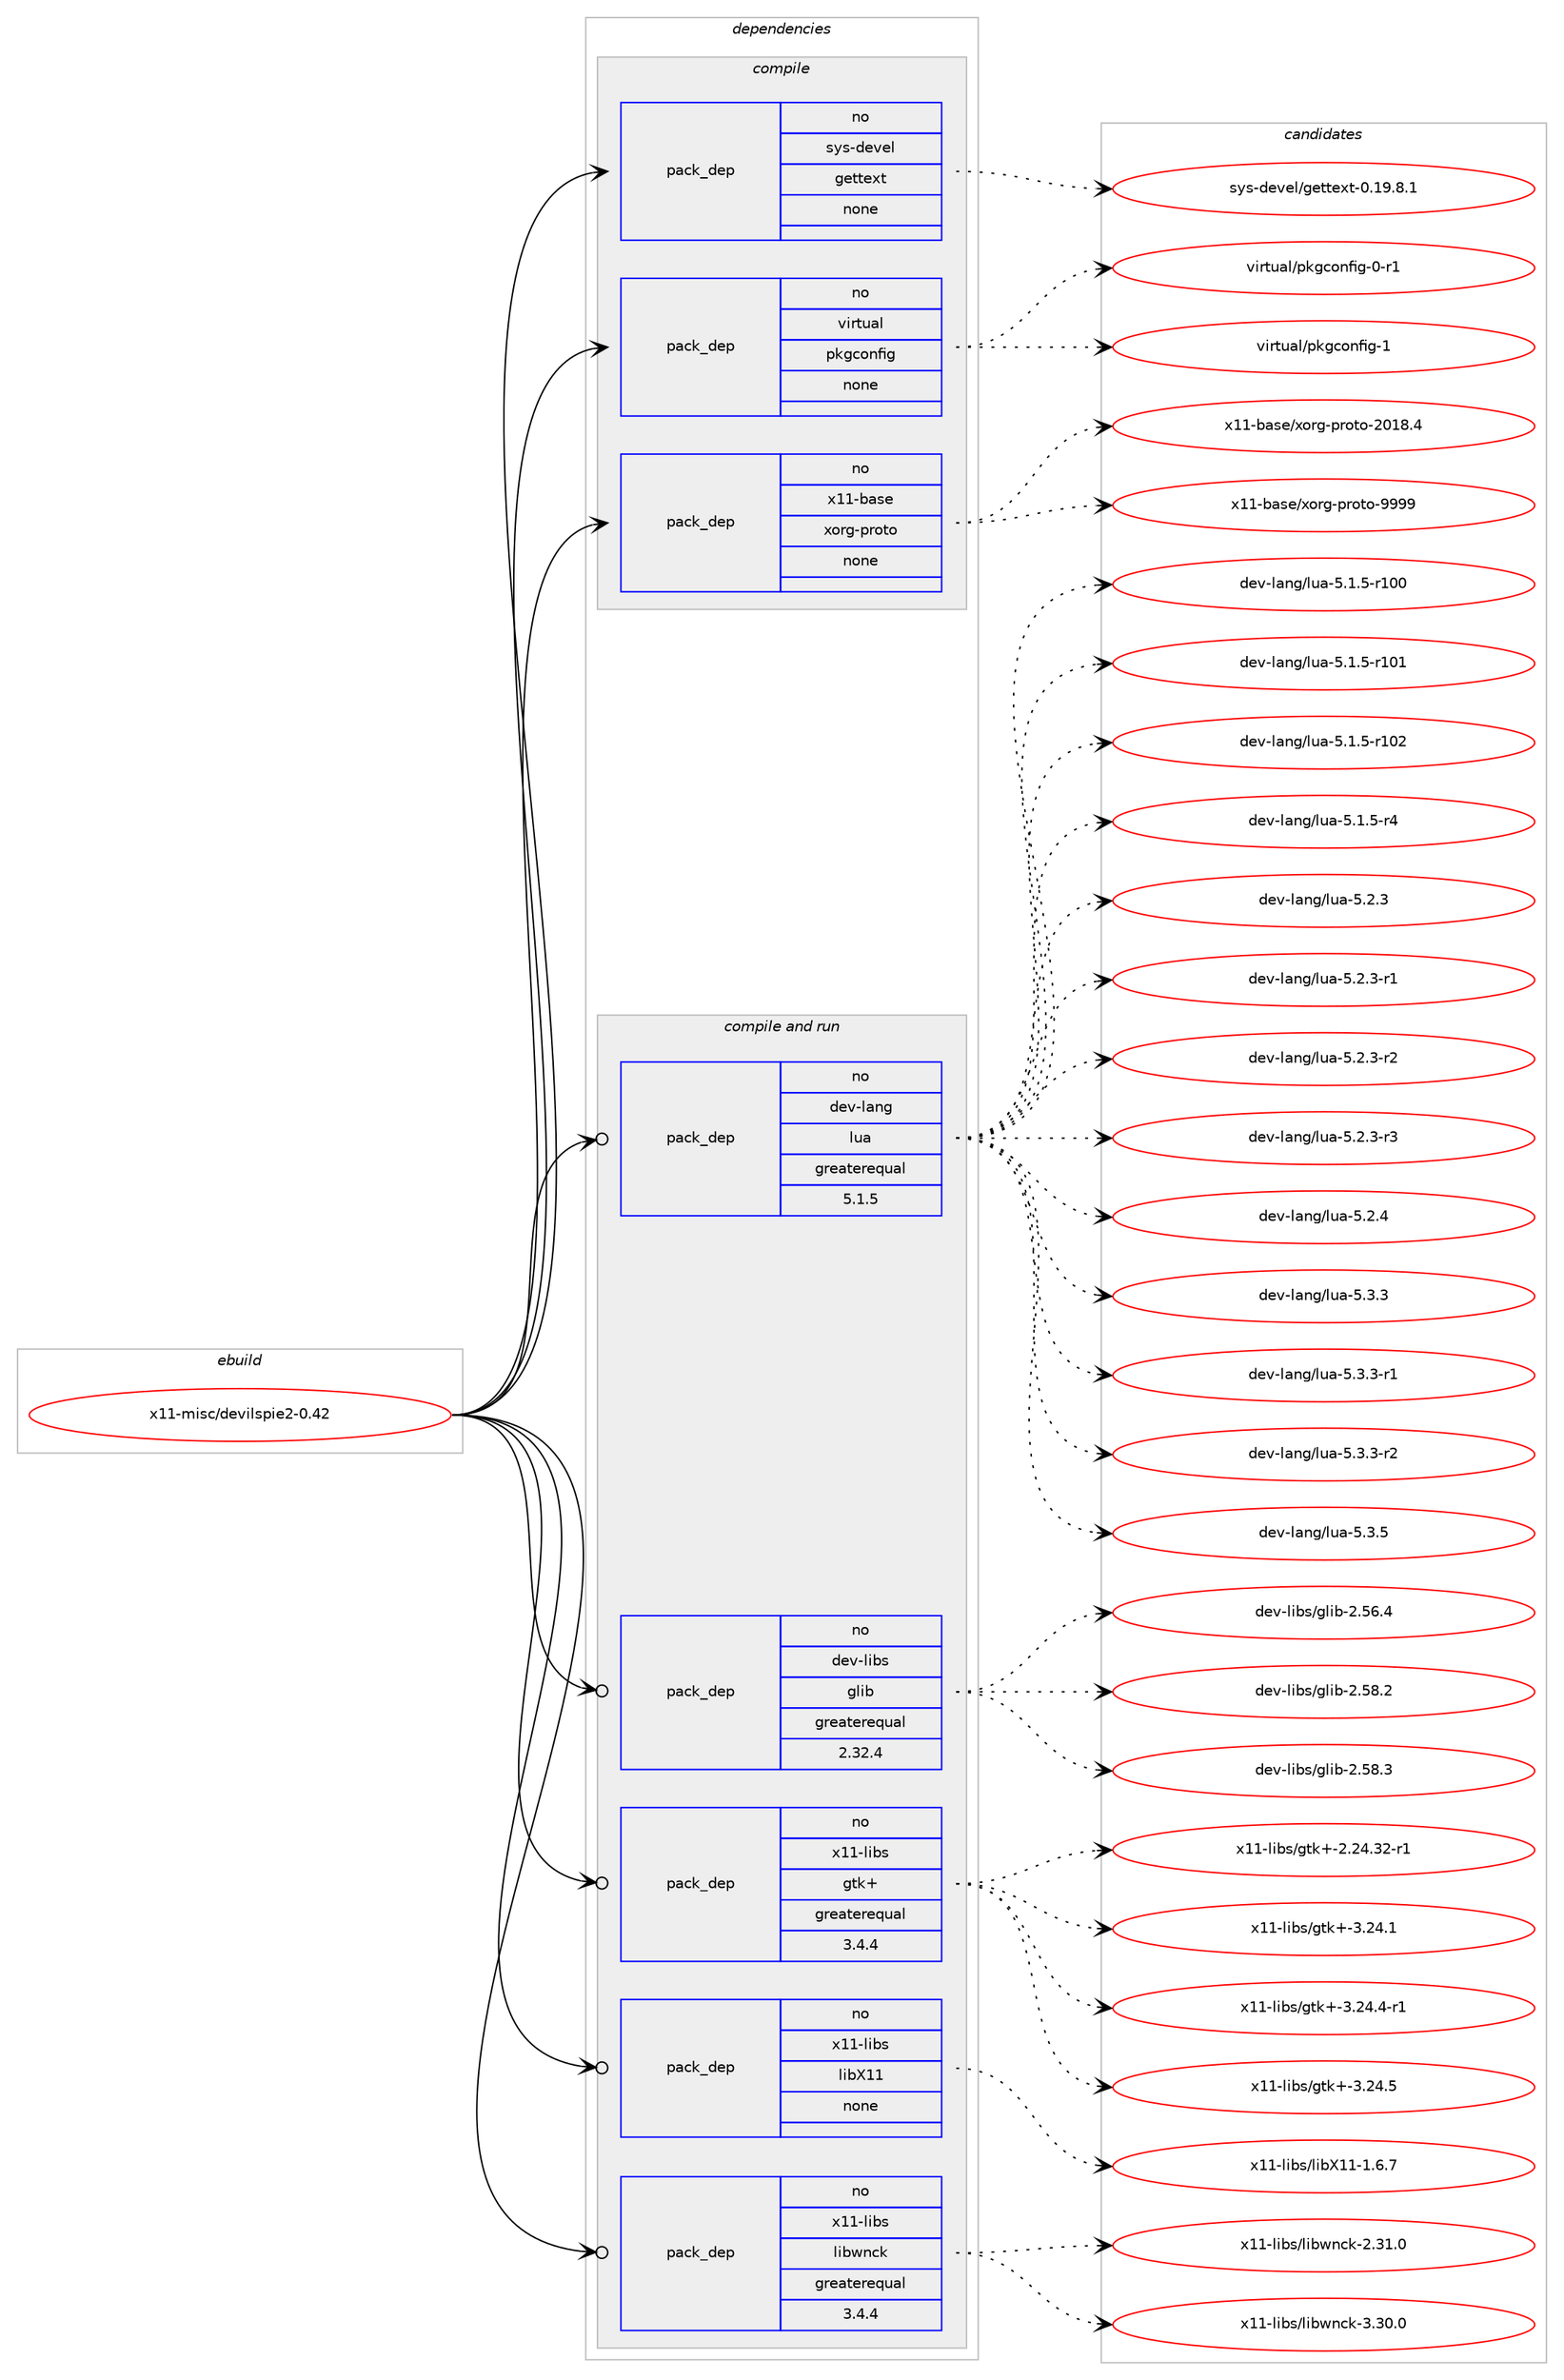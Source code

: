 digraph prolog {

# *************
# Graph options
# *************

newrank=true;
concentrate=true;
compound=true;
graph [rankdir=LR,fontname=Helvetica,fontsize=10,ranksep=1.5];#, ranksep=2.5, nodesep=0.2];
edge  [arrowhead=vee];
node  [fontname=Helvetica,fontsize=10];

# **********
# The ebuild
# **********

subgraph cluster_leftcol {
color=gray;
rank=same;
label=<<i>ebuild</i>>;
id [label="x11-misc/devilspie2-0.42", color=red, width=4, href="../x11-misc/devilspie2-0.42.svg"];
}

# ****************
# The dependencies
# ****************

subgraph cluster_midcol {
color=gray;
label=<<i>dependencies</i>>;
subgraph cluster_compile {
fillcolor="#eeeeee";
style=filled;
label=<<i>compile</i>>;
subgraph pack1266398 {
dependency1762497 [label=<<TABLE BORDER="0" CELLBORDER="1" CELLSPACING="0" CELLPADDING="4" WIDTH="220"><TR><TD ROWSPAN="6" CELLPADDING="30">pack_dep</TD></TR><TR><TD WIDTH="110">no</TD></TR><TR><TD>sys-devel</TD></TR><TR><TD>gettext</TD></TR><TR><TD>none</TD></TR><TR><TD></TD></TR></TABLE>>, shape=none, color=blue];
}
id:e -> dependency1762497:w [weight=20,style="solid",arrowhead="vee"];
subgraph pack1266399 {
dependency1762498 [label=<<TABLE BORDER="0" CELLBORDER="1" CELLSPACING="0" CELLPADDING="4" WIDTH="220"><TR><TD ROWSPAN="6" CELLPADDING="30">pack_dep</TD></TR><TR><TD WIDTH="110">no</TD></TR><TR><TD>virtual</TD></TR><TR><TD>pkgconfig</TD></TR><TR><TD>none</TD></TR><TR><TD></TD></TR></TABLE>>, shape=none, color=blue];
}
id:e -> dependency1762498:w [weight=20,style="solid",arrowhead="vee"];
subgraph pack1266400 {
dependency1762499 [label=<<TABLE BORDER="0" CELLBORDER="1" CELLSPACING="0" CELLPADDING="4" WIDTH="220"><TR><TD ROWSPAN="6" CELLPADDING="30">pack_dep</TD></TR><TR><TD WIDTH="110">no</TD></TR><TR><TD>x11-base</TD></TR><TR><TD>xorg-proto</TD></TR><TR><TD>none</TD></TR><TR><TD></TD></TR></TABLE>>, shape=none, color=blue];
}
id:e -> dependency1762499:w [weight=20,style="solid",arrowhead="vee"];
}
subgraph cluster_compileandrun {
fillcolor="#eeeeee";
style=filled;
label=<<i>compile and run</i>>;
subgraph pack1266401 {
dependency1762500 [label=<<TABLE BORDER="0" CELLBORDER="1" CELLSPACING="0" CELLPADDING="4" WIDTH="220"><TR><TD ROWSPAN="6" CELLPADDING="30">pack_dep</TD></TR><TR><TD WIDTH="110">no</TD></TR><TR><TD>dev-lang</TD></TR><TR><TD>lua</TD></TR><TR><TD>greaterequal</TD></TR><TR><TD>5.1.5</TD></TR></TABLE>>, shape=none, color=blue];
}
id:e -> dependency1762500:w [weight=20,style="solid",arrowhead="odotvee"];
subgraph pack1266402 {
dependency1762501 [label=<<TABLE BORDER="0" CELLBORDER="1" CELLSPACING="0" CELLPADDING="4" WIDTH="220"><TR><TD ROWSPAN="6" CELLPADDING="30">pack_dep</TD></TR><TR><TD WIDTH="110">no</TD></TR><TR><TD>dev-libs</TD></TR><TR><TD>glib</TD></TR><TR><TD>greaterequal</TD></TR><TR><TD>2.32.4</TD></TR></TABLE>>, shape=none, color=blue];
}
id:e -> dependency1762501:w [weight=20,style="solid",arrowhead="odotvee"];
subgraph pack1266403 {
dependency1762502 [label=<<TABLE BORDER="0" CELLBORDER="1" CELLSPACING="0" CELLPADDING="4" WIDTH="220"><TR><TD ROWSPAN="6" CELLPADDING="30">pack_dep</TD></TR><TR><TD WIDTH="110">no</TD></TR><TR><TD>x11-libs</TD></TR><TR><TD>gtk+</TD></TR><TR><TD>greaterequal</TD></TR><TR><TD>3.4.4</TD></TR></TABLE>>, shape=none, color=blue];
}
id:e -> dependency1762502:w [weight=20,style="solid",arrowhead="odotvee"];
subgraph pack1266404 {
dependency1762503 [label=<<TABLE BORDER="0" CELLBORDER="1" CELLSPACING="0" CELLPADDING="4" WIDTH="220"><TR><TD ROWSPAN="6" CELLPADDING="30">pack_dep</TD></TR><TR><TD WIDTH="110">no</TD></TR><TR><TD>x11-libs</TD></TR><TR><TD>libX11</TD></TR><TR><TD>none</TD></TR><TR><TD></TD></TR></TABLE>>, shape=none, color=blue];
}
id:e -> dependency1762503:w [weight=20,style="solid",arrowhead="odotvee"];
subgraph pack1266405 {
dependency1762504 [label=<<TABLE BORDER="0" CELLBORDER="1" CELLSPACING="0" CELLPADDING="4" WIDTH="220"><TR><TD ROWSPAN="6" CELLPADDING="30">pack_dep</TD></TR><TR><TD WIDTH="110">no</TD></TR><TR><TD>x11-libs</TD></TR><TR><TD>libwnck</TD></TR><TR><TD>greaterequal</TD></TR><TR><TD>3.4.4</TD></TR></TABLE>>, shape=none, color=blue];
}
id:e -> dependency1762504:w [weight=20,style="solid",arrowhead="odotvee"];
}
subgraph cluster_run {
fillcolor="#eeeeee";
style=filled;
label=<<i>run</i>>;
}
}

# **************
# The candidates
# **************

subgraph cluster_choices {
rank=same;
color=gray;
label=<<i>candidates</i>>;

subgraph choice1266398 {
color=black;
nodesep=1;
choice1151211154510010111810110847103101116116101120116454846495746564649 [label="sys-devel/gettext-0.19.8.1", color=red, width=4,href="../sys-devel/gettext-0.19.8.1.svg"];
dependency1762497:e -> choice1151211154510010111810110847103101116116101120116454846495746564649:w [style=dotted,weight="100"];
}
subgraph choice1266399 {
color=black;
nodesep=1;
choice11810511411611797108471121071039911111010210510345484511449 [label="virtual/pkgconfig-0-r1", color=red, width=4,href="../virtual/pkgconfig-0-r1.svg"];
choice1181051141161179710847112107103991111101021051034549 [label="virtual/pkgconfig-1", color=red, width=4,href="../virtual/pkgconfig-1.svg"];
dependency1762498:e -> choice11810511411611797108471121071039911111010210510345484511449:w [style=dotted,weight="100"];
dependency1762498:e -> choice1181051141161179710847112107103991111101021051034549:w [style=dotted,weight="100"];
}
subgraph choice1266400 {
color=black;
nodesep=1;
choice1204949459897115101471201111141034511211411111611145504849564652 [label="x11-base/xorg-proto-2018.4", color=red, width=4,href="../x11-base/xorg-proto-2018.4.svg"];
choice120494945989711510147120111114103451121141111161114557575757 [label="x11-base/xorg-proto-9999", color=red, width=4,href="../x11-base/xorg-proto-9999.svg"];
dependency1762499:e -> choice1204949459897115101471201111141034511211411111611145504849564652:w [style=dotted,weight="100"];
dependency1762499:e -> choice120494945989711510147120111114103451121141111161114557575757:w [style=dotted,weight="100"];
}
subgraph choice1266401 {
color=black;
nodesep=1;
choice1001011184510897110103471081179745534649465345114494848 [label="dev-lang/lua-5.1.5-r100", color=red, width=4,href="../dev-lang/lua-5.1.5-r100.svg"];
choice1001011184510897110103471081179745534649465345114494849 [label="dev-lang/lua-5.1.5-r101", color=red, width=4,href="../dev-lang/lua-5.1.5-r101.svg"];
choice1001011184510897110103471081179745534649465345114494850 [label="dev-lang/lua-5.1.5-r102", color=red, width=4,href="../dev-lang/lua-5.1.5-r102.svg"];
choice100101118451089711010347108117974553464946534511452 [label="dev-lang/lua-5.1.5-r4", color=red, width=4,href="../dev-lang/lua-5.1.5-r4.svg"];
choice10010111845108971101034710811797455346504651 [label="dev-lang/lua-5.2.3", color=red, width=4,href="../dev-lang/lua-5.2.3.svg"];
choice100101118451089711010347108117974553465046514511449 [label="dev-lang/lua-5.2.3-r1", color=red, width=4,href="../dev-lang/lua-5.2.3-r1.svg"];
choice100101118451089711010347108117974553465046514511450 [label="dev-lang/lua-5.2.3-r2", color=red, width=4,href="../dev-lang/lua-5.2.3-r2.svg"];
choice100101118451089711010347108117974553465046514511451 [label="dev-lang/lua-5.2.3-r3", color=red, width=4,href="../dev-lang/lua-5.2.3-r3.svg"];
choice10010111845108971101034710811797455346504652 [label="dev-lang/lua-5.2.4", color=red, width=4,href="../dev-lang/lua-5.2.4.svg"];
choice10010111845108971101034710811797455346514651 [label="dev-lang/lua-5.3.3", color=red, width=4,href="../dev-lang/lua-5.3.3.svg"];
choice100101118451089711010347108117974553465146514511449 [label="dev-lang/lua-5.3.3-r1", color=red, width=4,href="../dev-lang/lua-5.3.3-r1.svg"];
choice100101118451089711010347108117974553465146514511450 [label="dev-lang/lua-5.3.3-r2", color=red, width=4,href="../dev-lang/lua-5.3.3-r2.svg"];
choice10010111845108971101034710811797455346514653 [label="dev-lang/lua-5.3.5", color=red, width=4,href="../dev-lang/lua-5.3.5.svg"];
dependency1762500:e -> choice1001011184510897110103471081179745534649465345114494848:w [style=dotted,weight="100"];
dependency1762500:e -> choice1001011184510897110103471081179745534649465345114494849:w [style=dotted,weight="100"];
dependency1762500:e -> choice1001011184510897110103471081179745534649465345114494850:w [style=dotted,weight="100"];
dependency1762500:e -> choice100101118451089711010347108117974553464946534511452:w [style=dotted,weight="100"];
dependency1762500:e -> choice10010111845108971101034710811797455346504651:w [style=dotted,weight="100"];
dependency1762500:e -> choice100101118451089711010347108117974553465046514511449:w [style=dotted,weight="100"];
dependency1762500:e -> choice100101118451089711010347108117974553465046514511450:w [style=dotted,weight="100"];
dependency1762500:e -> choice100101118451089711010347108117974553465046514511451:w [style=dotted,weight="100"];
dependency1762500:e -> choice10010111845108971101034710811797455346504652:w [style=dotted,weight="100"];
dependency1762500:e -> choice10010111845108971101034710811797455346514651:w [style=dotted,weight="100"];
dependency1762500:e -> choice100101118451089711010347108117974553465146514511449:w [style=dotted,weight="100"];
dependency1762500:e -> choice100101118451089711010347108117974553465146514511450:w [style=dotted,weight="100"];
dependency1762500:e -> choice10010111845108971101034710811797455346514653:w [style=dotted,weight="100"];
}
subgraph choice1266402 {
color=black;
nodesep=1;
choice1001011184510810598115471031081059845504653544652 [label="dev-libs/glib-2.56.4", color=red, width=4,href="../dev-libs/glib-2.56.4.svg"];
choice1001011184510810598115471031081059845504653564650 [label="dev-libs/glib-2.58.2", color=red, width=4,href="../dev-libs/glib-2.58.2.svg"];
choice1001011184510810598115471031081059845504653564651 [label="dev-libs/glib-2.58.3", color=red, width=4,href="../dev-libs/glib-2.58.3.svg"];
dependency1762501:e -> choice1001011184510810598115471031081059845504653544652:w [style=dotted,weight="100"];
dependency1762501:e -> choice1001011184510810598115471031081059845504653564650:w [style=dotted,weight="100"];
dependency1762501:e -> choice1001011184510810598115471031081059845504653564651:w [style=dotted,weight="100"];
}
subgraph choice1266403 {
color=black;
nodesep=1;
choice12049494510810598115471031161074345504650524651504511449 [label="x11-libs/gtk+-2.24.32-r1", color=red, width=4,href="../x11-libs/gtk+-2.24.32-r1.svg"];
choice12049494510810598115471031161074345514650524649 [label="x11-libs/gtk+-3.24.1", color=red, width=4,href="../x11-libs/gtk+-3.24.1.svg"];
choice120494945108105981154710311610743455146505246524511449 [label="x11-libs/gtk+-3.24.4-r1", color=red, width=4,href="../x11-libs/gtk+-3.24.4-r1.svg"];
choice12049494510810598115471031161074345514650524653 [label="x11-libs/gtk+-3.24.5", color=red, width=4,href="../x11-libs/gtk+-3.24.5.svg"];
dependency1762502:e -> choice12049494510810598115471031161074345504650524651504511449:w [style=dotted,weight="100"];
dependency1762502:e -> choice12049494510810598115471031161074345514650524649:w [style=dotted,weight="100"];
dependency1762502:e -> choice120494945108105981154710311610743455146505246524511449:w [style=dotted,weight="100"];
dependency1762502:e -> choice12049494510810598115471031161074345514650524653:w [style=dotted,weight="100"];
}
subgraph choice1266404 {
color=black;
nodesep=1;
choice120494945108105981154710810598884949454946544655 [label="x11-libs/libX11-1.6.7", color=red, width=4,href="../x11-libs/libX11-1.6.7.svg"];
dependency1762503:e -> choice120494945108105981154710810598884949454946544655:w [style=dotted,weight="100"];
}
subgraph choice1266405 {
color=black;
nodesep=1;
choice1204949451081059811547108105981191109910745504651494648 [label="x11-libs/libwnck-2.31.0", color=red, width=4,href="../x11-libs/libwnck-2.31.0.svg"];
choice1204949451081059811547108105981191109910745514651484648 [label="x11-libs/libwnck-3.30.0", color=red, width=4,href="../x11-libs/libwnck-3.30.0.svg"];
dependency1762504:e -> choice1204949451081059811547108105981191109910745504651494648:w [style=dotted,weight="100"];
dependency1762504:e -> choice1204949451081059811547108105981191109910745514651484648:w [style=dotted,weight="100"];
}
}

}
